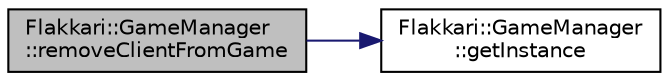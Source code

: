 digraph "Flakkari::GameManager::removeClientFromGame"
{
 // LATEX_PDF_SIZE
  edge [fontname="Helvetica",fontsize="10",labelfontname="Helvetica",labelfontsize="10"];
  node [fontname="Helvetica",fontsize="10",shape=record];
  rankdir="LR";
  Node1 [label="Flakkari::GameManager\l::removeClientFromGame",height=0.2,width=0.4,color="black", fillcolor="grey75", style="filled", fontcolor="black",tooltip="Remove a client from a game."];
  Node1 -> Node2 [color="midnightblue",fontsize="10",style="solid",fontname="Helvetica"];
  Node2 [label="Flakkari::GameManager\l::getInstance",height=0.2,width=0.4,color="black", fillcolor="white", style="filled",URL="$dc/de7/classFlakkari_1_1GameManager.html#a4eb7c41e03153d93e20ada9f76bbf22c",tooltip="Get the instance of the GameManager."];
}
